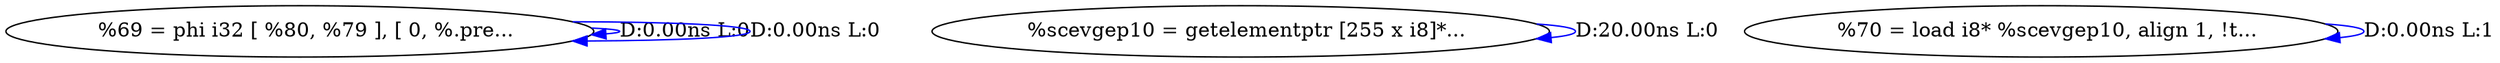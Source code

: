 digraph {
Node0x340a160[label="  %69 = phi i32 [ %80, %79 ], [ 0, %.pre..."];
Node0x340a160 -> Node0x340a160[label="D:0.00ns L:0",color=blue];
Node0x340a160 -> Node0x340a160[label="D:0.00ns L:0",color=blue];
Node0x340a240[label="  %scevgep10 = getelementptr [255 x i8]*..."];
Node0x340a240 -> Node0x340a240[label="D:20.00ns L:0",color=blue];
Node0x340a400[label="  %70 = load i8* %scevgep10, align 1, !t..."];
Node0x340a400 -> Node0x340a400[label="D:0.00ns L:1",color=blue];
}
